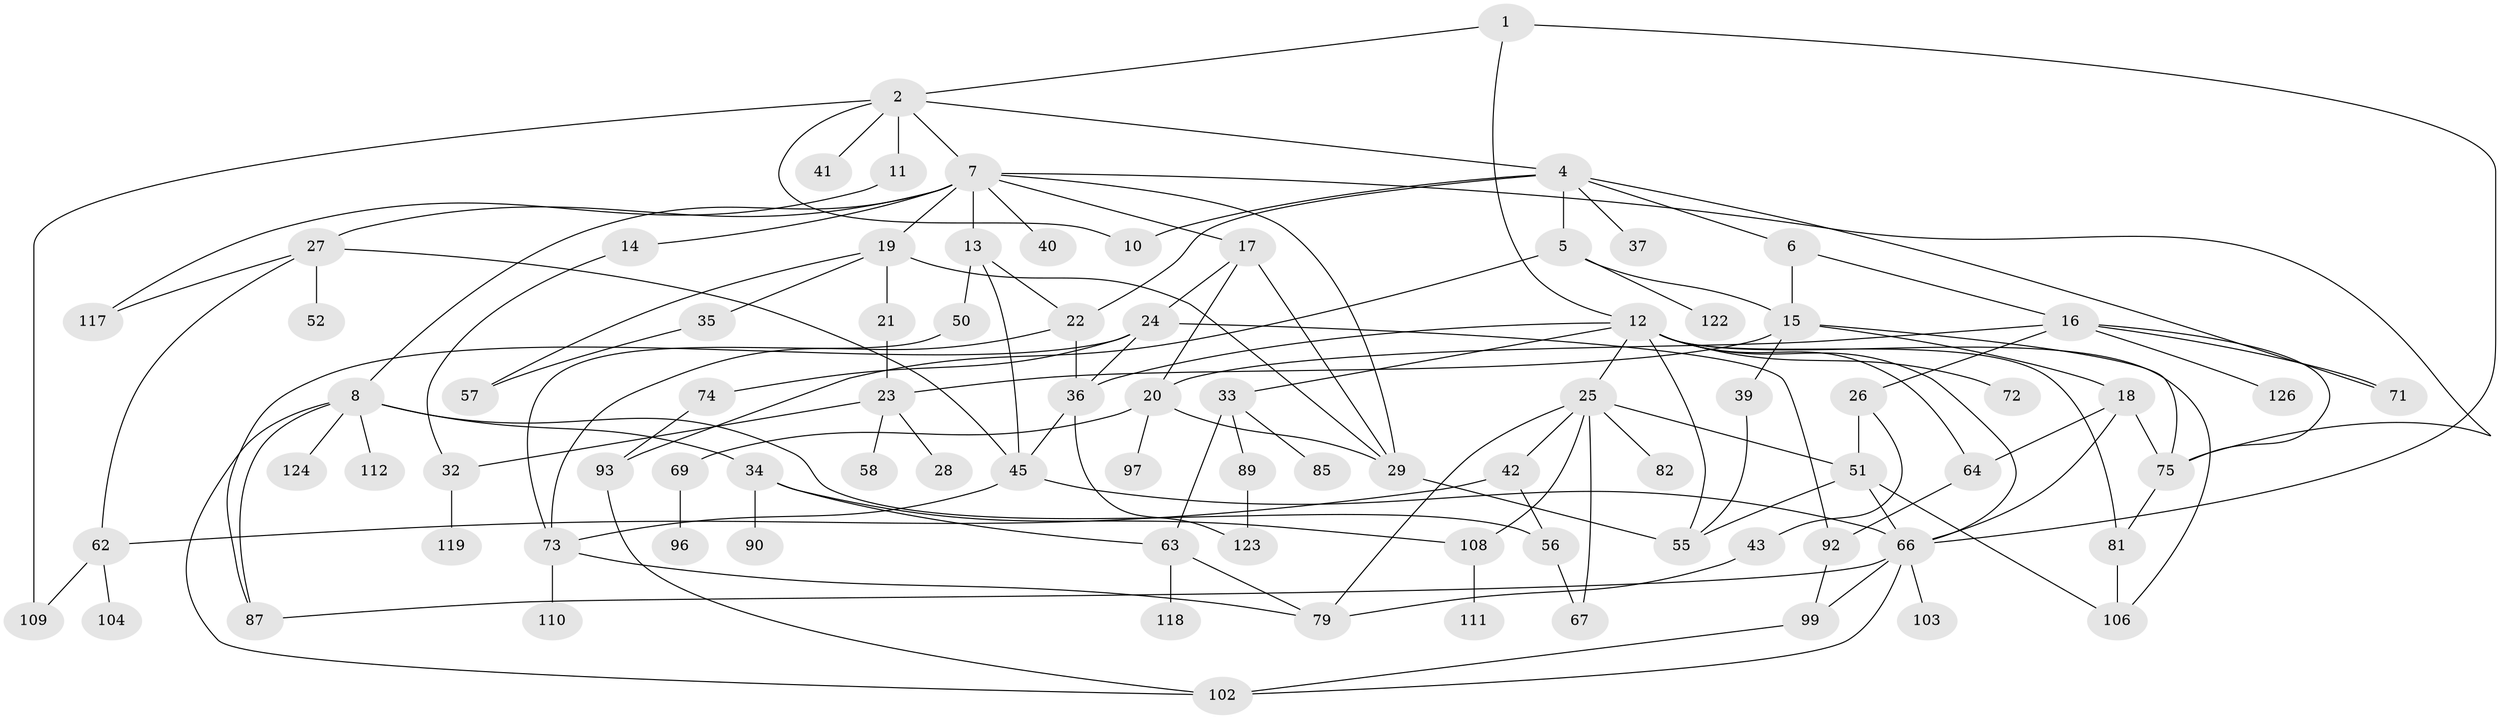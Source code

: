 // Generated by graph-tools (version 1.1) at 2025/51/02/27/25 19:51:39]
// undirected, 85 vertices, 135 edges
graph export_dot {
graph [start="1"]
  node [color=gray90,style=filled];
  1 [super="+3"];
  2 [super="+83"];
  4 [super="+65"];
  5 [super="+53"];
  6 [super="+120"];
  7 [super="+9"];
  8 [super="+94"];
  10;
  11;
  12 [super="+30"];
  13 [super="+38"];
  14;
  15 [super="+121"];
  16;
  17 [super="+49"];
  18 [super="+78"];
  19 [super="+47"];
  20 [super="+100"];
  21;
  22 [super="+101"];
  23 [super="+77"];
  24 [super="+68"];
  25 [super="+48"];
  26 [super="+44"];
  27 [super="+31"];
  28;
  29 [super="+46"];
  32 [super="+54"];
  33 [super="+80"];
  34 [super="+70"];
  35 [super="+59"];
  36 [super="+116"];
  37;
  39 [super="+61"];
  40;
  41;
  42;
  43;
  45 [super="+86"];
  50 [super="+91"];
  51 [super="+60"];
  52;
  55 [super="+76"];
  56;
  57;
  58;
  62;
  63 [super="+98"];
  64;
  66 [super="+88"];
  67;
  69;
  71;
  72;
  73 [super="+95"];
  74;
  75 [super="+114"];
  79 [super="+84"];
  81 [super="+113"];
  82;
  85;
  87;
  89 [super="+107"];
  90;
  92 [super="+125"];
  93 [super="+105"];
  96;
  97;
  99;
  102;
  103;
  104;
  106;
  108 [super="+115"];
  109;
  110;
  111;
  112;
  117;
  118;
  119;
  122;
  123;
  124;
  126;
  1 -- 2;
  1 -- 66;
  1 -- 12;
  2 -- 4;
  2 -- 7;
  2 -- 11;
  2 -- 41;
  2 -- 109;
  2 -- 10;
  4 -- 5;
  4 -- 6;
  4 -- 10 [weight=2];
  4 -- 22;
  4 -- 37;
  4 -- 71;
  5 -- 15;
  5 -- 122;
  5 -- 93;
  6 -- 16;
  6 -- 15;
  7 -- 8;
  7 -- 13;
  7 -- 27 [weight=2];
  7 -- 75;
  7 -- 17;
  7 -- 19;
  7 -- 40;
  7 -- 29;
  7 -- 14;
  8 -- 34;
  8 -- 87;
  8 -- 102;
  8 -- 124;
  8 -- 56;
  8 -- 112;
  11 -- 117;
  12 -- 25;
  12 -- 64;
  12 -- 72;
  12 -- 55;
  12 -- 66;
  12 -- 81;
  12 -- 106;
  12 -- 33;
  12 -- 36;
  13 -- 45;
  13 -- 22;
  13 -- 50;
  14 -- 32;
  15 -- 18;
  15 -- 39;
  15 -- 75;
  15 -- 23;
  16 -- 20;
  16 -- 26;
  16 -- 126;
  16 -- 75;
  16 -- 71;
  17 -- 24;
  17 -- 20;
  17 -- 29;
  18 -- 66;
  18 -- 64;
  18 -- 75;
  19 -- 21;
  19 -- 35;
  19 -- 57;
  19 -- 29;
  20 -- 69;
  20 -- 97;
  20 -- 29;
  21 -- 23;
  22 -- 73;
  22 -- 36;
  23 -- 28;
  23 -- 58;
  23 -- 32;
  24 -- 36;
  24 -- 74;
  24 -- 92;
  24 -- 87;
  25 -- 42;
  25 -- 82;
  25 -- 79;
  25 -- 108 [weight=2];
  25 -- 67;
  25 -- 51;
  26 -- 43;
  26 -- 51;
  27 -- 117;
  27 -- 62;
  27 -- 52;
  27 -- 45;
  29 -- 55;
  32 -- 119;
  33 -- 89;
  33 -- 85;
  33 -- 63;
  34 -- 63;
  34 -- 90;
  34 -- 108;
  35 -- 57;
  36 -- 123;
  36 -- 45;
  39 -- 55;
  42 -- 56;
  42 -- 62;
  43 -- 79;
  45 -- 73;
  45 -- 66;
  50 -- 73;
  51 -- 106;
  51 -- 66;
  51 -- 55;
  56 -- 67;
  62 -- 104;
  62 -- 109;
  63 -- 118;
  63 -- 79;
  64 -- 92;
  66 -- 103;
  66 -- 99;
  66 -- 102;
  66 -- 87;
  69 -- 96;
  73 -- 110;
  73 -- 79;
  74 -- 93;
  75 -- 81;
  81 -- 106;
  89 -- 123;
  92 -- 99;
  93 -- 102;
  99 -- 102;
  108 -- 111;
}
